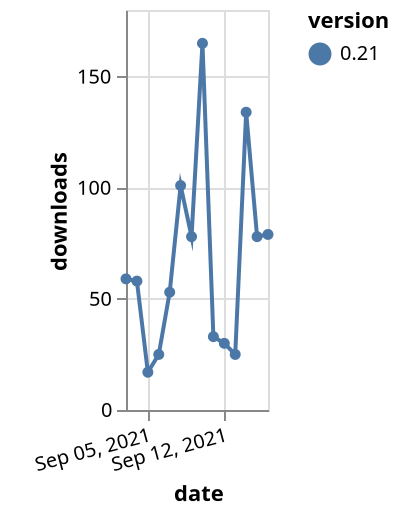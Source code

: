 {"$schema": "https://vega.github.io/schema/vega-lite/v5.json", "description": "A simple bar chart with embedded data.", "data": {"values": [{"date": "2021-09-03", "total": 70819, "delta": 59, "version": "0.21"}, {"date": "2021-09-04", "total": 70877, "delta": 58, "version": "0.21"}, {"date": "2021-09-05", "total": 70894, "delta": 17, "version": "0.21"}, {"date": "2021-09-06", "total": 70919, "delta": 25, "version": "0.21"}, {"date": "2021-09-07", "total": 70972, "delta": 53, "version": "0.21"}, {"date": "2021-09-08", "total": 71073, "delta": 101, "version": "0.21"}, {"date": "2021-09-09", "total": 71151, "delta": 78, "version": "0.21"}, {"date": "2021-09-10", "total": 71316, "delta": 165, "version": "0.21"}, {"date": "2021-09-11", "total": 71349, "delta": 33, "version": "0.21"}, {"date": "2021-09-12", "total": 71379, "delta": 30, "version": "0.21"}, {"date": "2021-09-13", "total": 71404, "delta": 25, "version": "0.21"}, {"date": "2021-09-14", "total": 71538, "delta": 134, "version": "0.21"}, {"date": "2021-09-15", "total": 71616, "delta": 78, "version": "0.21"}, {"date": "2021-09-16", "total": 71695, "delta": 79, "version": "0.21"}]}, "width": "container", "mark": {"type": "line", "point": {"filled": true}}, "encoding": {"x": {"field": "date", "type": "temporal", "timeUnit": "yearmonthdate", "title": "date", "axis": {"labelAngle": -15}}, "y": {"field": "delta", "type": "quantitative", "title": "downloads"}, "color": {"field": "version", "type": "nominal"}, "tooltip": {"field": "delta"}}}